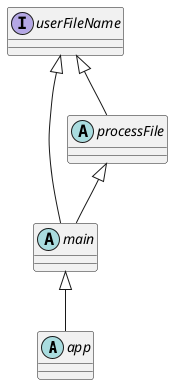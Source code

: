 @startuml
'https://plantuml.com/class-diagram

abstract class app
abstract main
abstract processFile

interface userFileName

main <|-- app
processFile <|-- main

userFileName <|-- main
userFileName <|-- processFile


@enduml